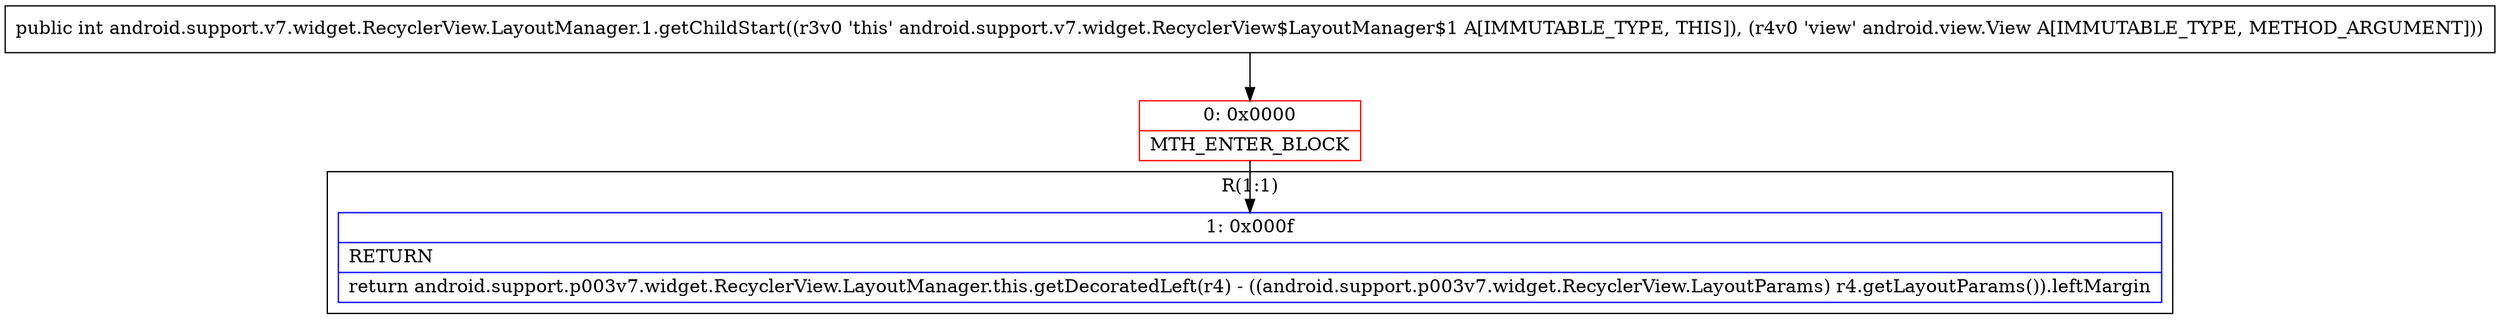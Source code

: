 digraph "CFG forandroid.support.v7.widget.RecyclerView.LayoutManager.1.getChildStart(Landroid\/view\/View;)I" {
subgraph cluster_Region_1233000001 {
label = "R(1:1)";
node [shape=record,color=blue];
Node_1 [shape=record,label="{1\:\ 0x000f|RETURN\l|return android.support.p003v7.widget.RecyclerView.LayoutManager.this.getDecoratedLeft(r4) \- ((android.support.p003v7.widget.RecyclerView.LayoutParams) r4.getLayoutParams()).leftMargin\l}"];
}
Node_0 [shape=record,color=red,label="{0\:\ 0x0000|MTH_ENTER_BLOCK\l}"];
MethodNode[shape=record,label="{public int android.support.v7.widget.RecyclerView.LayoutManager.1.getChildStart((r3v0 'this' android.support.v7.widget.RecyclerView$LayoutManager$1 A[IMMUTABLE_TYPE, THIS]), (r4v0 'view' android.view.View A[IMMUTABLE_TYPE, METHOD_ARGUMENT])) }"];
MethodNode -> Node_0;
Node_0 -> Node_1;
}

